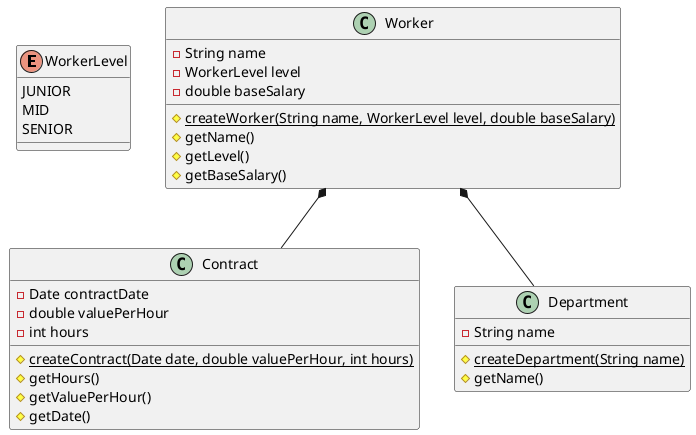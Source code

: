 @startuml

enum WorkerLevel {
    JUNIOR
    MID
    SENIOR
}

class Worker {
    - String name
    - WorkerLevel level
    - double baseSalary
    # {static} createWorker(String name, WorkerLevel level, double baseSalary)
    # getName()
    # getLevel()
    # getBaseSalary()
}

class Contract {
    - Date contractDate
    - double valuePerHour
    - int hours
    # {static} createContract(Date date, double valuePerHour, int hours)
    # getHours()
    # getValuePerHour()
    # getDate()
}

class Department {
    - String name
    # {static} createDepartment(String name)
    # getName()
}

Worker *-- Department
Worker *-- Contract
@enduml
